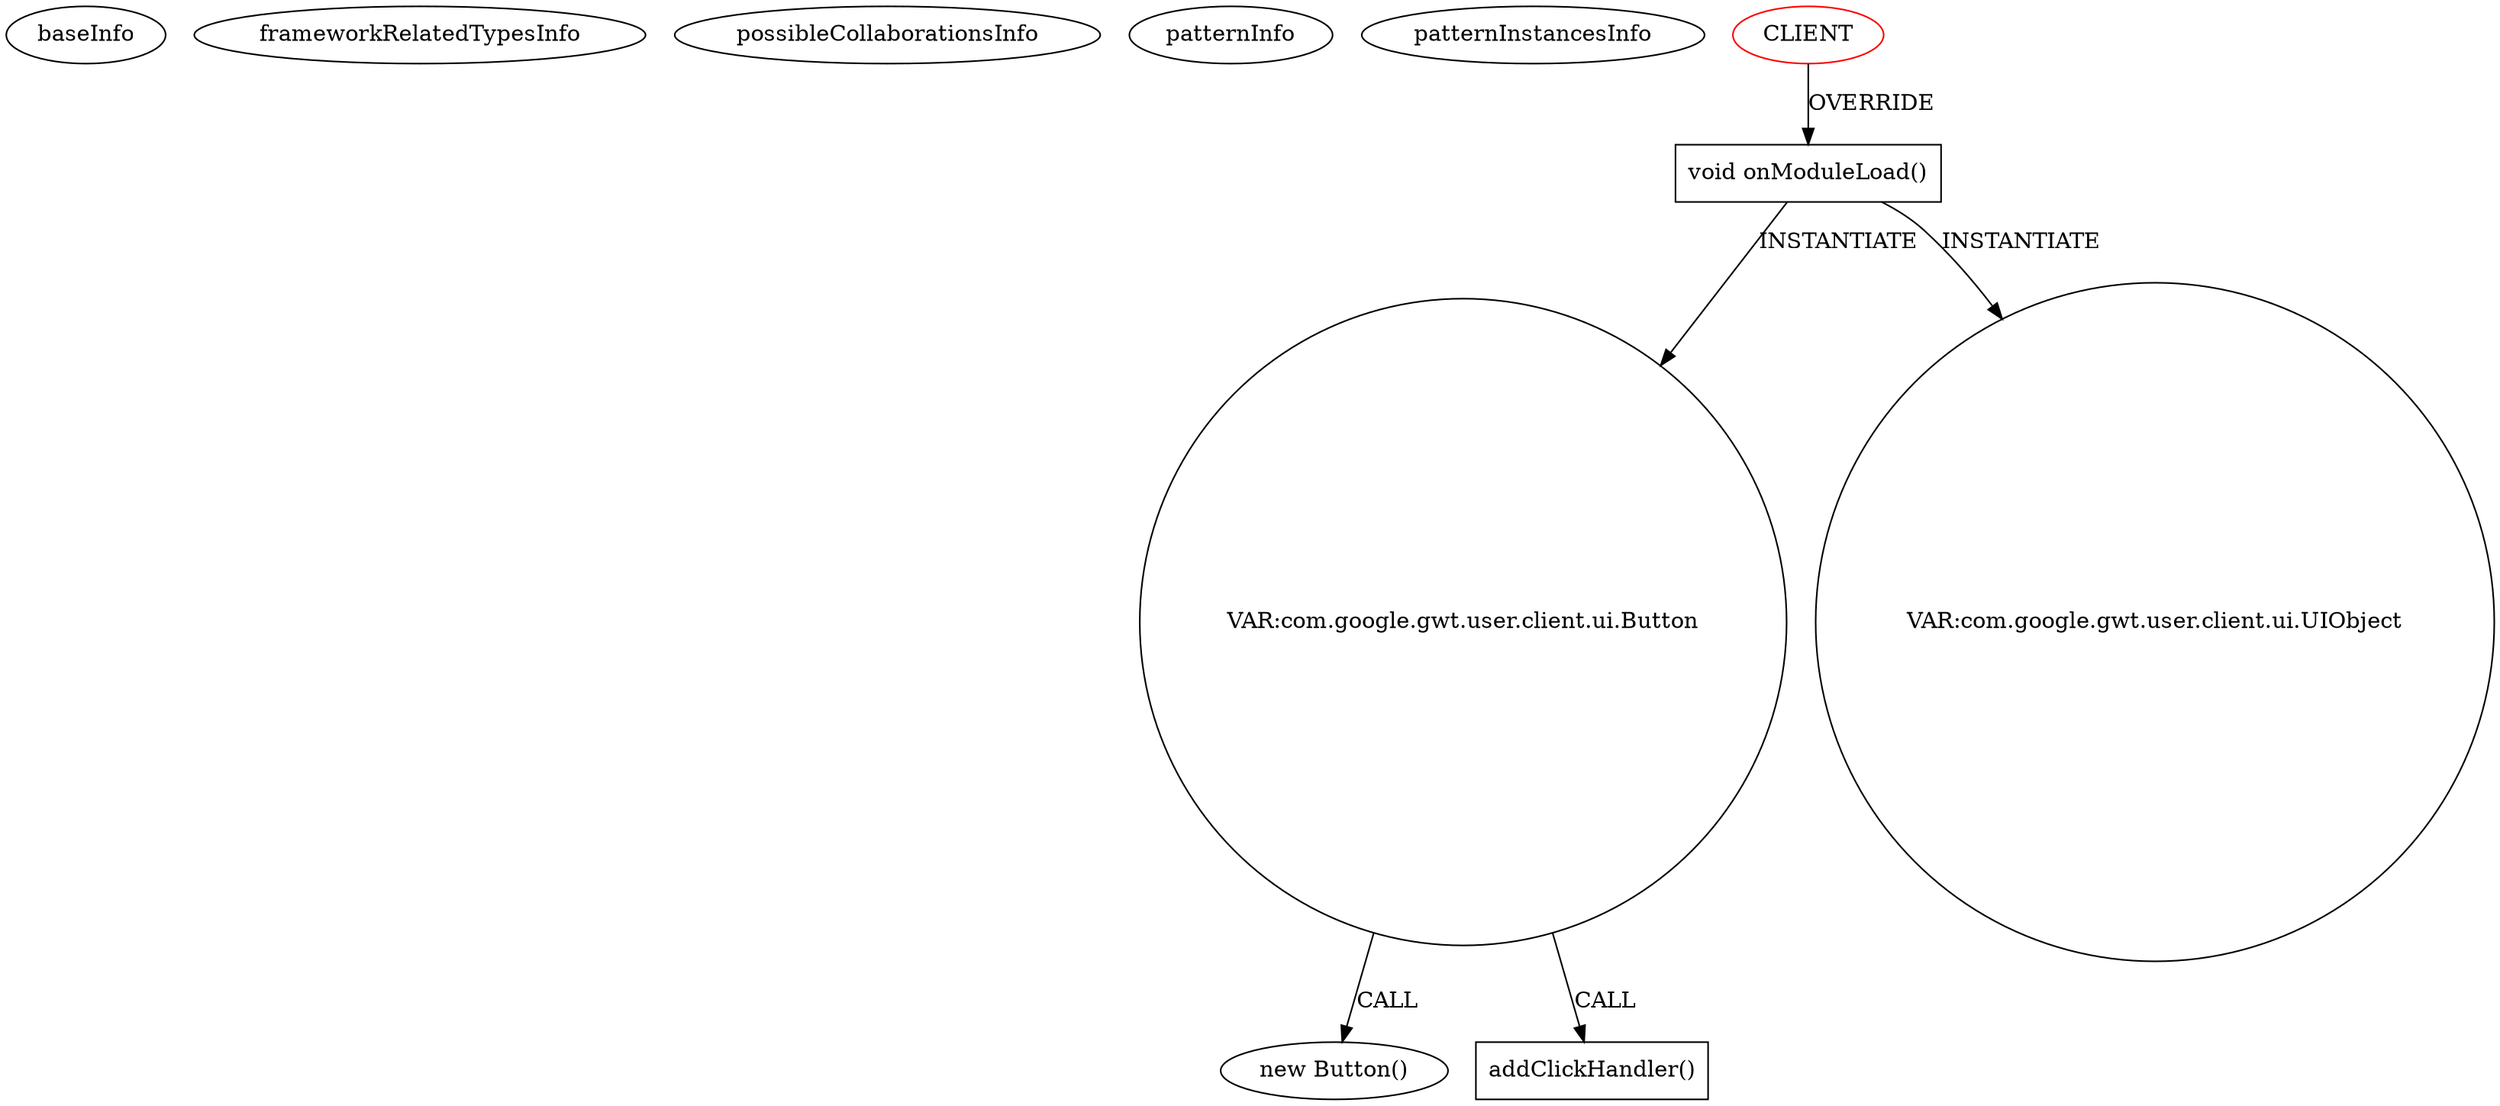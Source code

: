 digraph {
baseInfo[graphId=151,category="pattern",isAnonymous=false,possibleRelation=false]
frameworkRelatedTypesInfo[]
possibleCollaborationsInfo[]
patternInfo[frequency=3.0,patternRootClient=0]
patternInstancesInfo[0="Christian-Achilli-ropasci~/Christian-Achilli-ropasci/ropasci-master/Rock-Paper-Scissor/src/main/java/com/chris/interview/client/RopasciGame.java~RopasciGame~82",1="MikeMitterer-RFSample~/MikeMitterer-RFSample/RFSample-master/src/at/mikemitterer/gwt/rfsample/client/RFSample.java~RFSample~338",2="Max-Hailperin-MessageBoard~/Max-Hailperin-MessageBoard/MessageBoard-master/MessageBoard/src/edu/gac/mcs270/messageboard/client/MessageBoard.java~MessageBoard~324"]
49[label="new Button()",vertexType="CONSTRUCTOR_CALL",isFrameworkType=false]
50[label="VAR:com.google.gwt.user.client.ui.Button",vertexType="VARIABLE_EXPRESION",isFrameworkType=false,shape=circle]
99[label="addClickHandler()",vertexType="INSIDE_CALL",isFrameworkType=false,shape=box]
8[label="void onModuleLoad()",vertexType="OVERRIDING_METHOD_DECLARATION",isFrameworkType=false,shape=box]
0[label="CLIENT",vertexType="ROOT_CLIENT_CLASS_DECLARATION",isFrameworkType=false,color=red]
78[label="VAR:com.google.gwt.user.client.ui.UIObject",vertexType="VARIABLE_EXPRESION",isFrameworkType=false,shape=circle]
50->99[label="CALL"]
0->8[label="OVERRIDE"]
8->78[label="INSTANTIATE"]
50->49[label="CALL"]
8->50[label="INSTANTIATE"]
}
